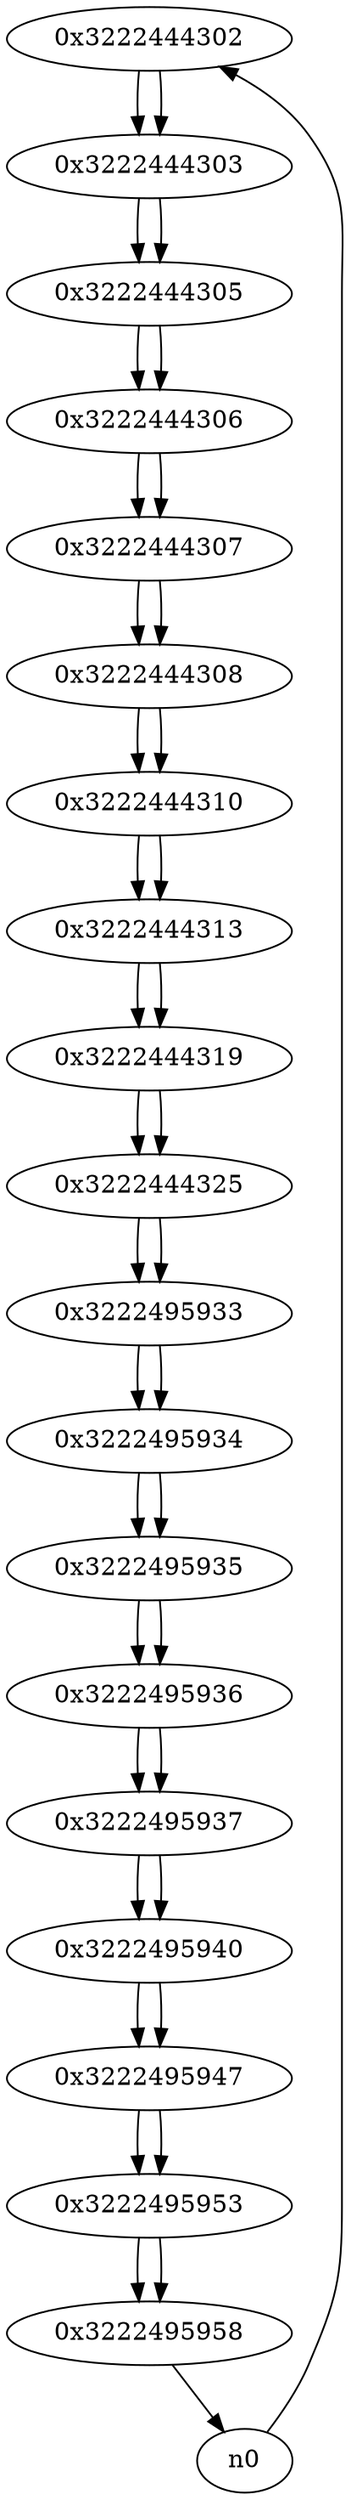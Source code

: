 digraph G{
/* nodes */
  n1 [label="0x3222444302"]
  n2 [label="0x3222444303"]
  n3 [label="0x3222444305"]
  n4 [label="0x3222444306"]
  n5 [label="0x3222444307"]
  n6 [label="0x3222444308"]
  n7 [label="0x3222444310"]
  n8 [label="0x3222444313"]
  n9 [label="0x3222444319"]
  n10 [label="0x3222444325"]
  n11 [label="0x3222495933"]
  n12 [label="0x3222495934"]
  n13 [label="0x3222495935"]
  n14 [label="0x3222495936"]
  n15 [label="0x3222495937"]
  n16 [label="0x3222495940"]
  n17 [label="0x3222495947"]
  n18 [label="0x3222495953"]
  n19 [label="0x3222495958"]
/* edges */
n1 -> n2;
n0 -> n1;
n2 -> n3;
n1 -> n2;
n3 -> n4;
n2 -> n3;
n4 -> n5;
n3 -> n4;
n5 -> n6;
n4 -> n5;
n6 -> n7;
n5 -> n6;
n7 -> n8;
n6 -> n7;
n8 -> n9;
n7 -> n8;
n9 -> n10;
n8 -> n9;
n10 -> n11;
n9 -> n10;
n11 -> n12;
n10 -> n11;
n12 -> n13;
n11 -> n12;
n13 -> n14;
n12 -> n13;
n14 -> n15;
n13 -> n14;
n15 -> n16;
n14 -> n15;
n16 -> n17;
n15 -> n16;
n17 -> n18;
n16 -> n17;
n18 -> n19;
n17 -> n18;
n19 -> n0;
n18 -> n19;
}
